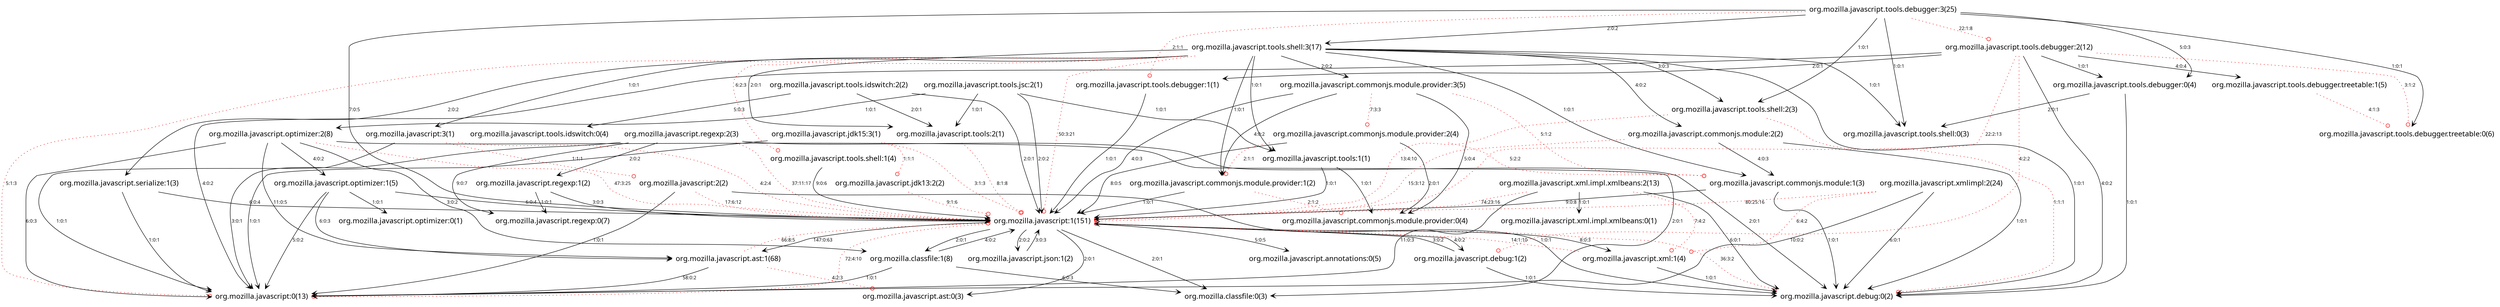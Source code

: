 digraph Restructuring_LP { 
 node [shape=plaintext, fontname=Skia, fontsize=16] 
edge [fontname=Skia, fontsize = 10];
45[ label="org.mozilla.javascript:1(151)"];
44[ label="org.mozilla.javascript.tools:2(1)"];
43[ label="org.mozilla.javascript:2(2)"];
42[ label="org.mozilla.javascript.json:1(2)"];
41[ label="org.mozilla.javascript.xmlimpl:2(24)"];
40[ label="org.mozilla.javascript.ast:0(3)"];
39[ label="org.mozilla.javascript.tools.shell:0(3)"];
38[ label="org.mozilla.javascript.regexp:2(3)"];
37[ label="org.mozilla.javascript.optimizer:0(1)"];
36[ label="org.mozilla.javascript.tools.idswitch:0(4)"];
35[ label="org.mozilla.javascript.xml.impl.xmlbeans:2(13)"];
34[ label="org.mozilla.javascript.tools.debugger.treetable:1(5)"];
33[ label="org.mozilla.javascript.tools.idswitch:2(2)"];
32[ label="org.mozilla.javascript:3(1)"];
31[ label="org.mozilla.javascript.tools.shell:3(17)"];
30[ label="org.mozilla.javascript.ast:1(68)"];
29[ label="org.mozilla.javascript.commonjs.module.provider:3(5)"];
28[ label="org.mozilla.javascript.annotations:0(5)"];
27[ label="org.mozilla.javascript.regexp:1(2)"];
26[ label="org.mozilla.javascript.xml.impl.xmlbeans:0(1)"];
25[ label="org.mozilla.javascript.xml:1(4)"];
24[ label="org.mozilla.javascript.jdk13:2(2)"];
23[ label="org.mozilla.javascript.commonjs.module.provider:0(4)"];
22[ label="org.mozilla.javascript.tools.debugger:3(25)"];
21[ label="org.mozilla.classfile:1(8)"];
20[ label="org.mozilla.javascript.commonjs.module.provider:2(4)"];
19[ label="org.mozilla.javascript.optimizer:2(8)"];
18[ label="org.mozilla.javascript.commonjs.module:2(2)"];
17[ label="org.mozilla.javascript.debug:0(2)"];
16[ label="org.mozilla.javascript.tools.debugger:1(1)"];
15[ label="org.mozilla.javascript.tools.debugger.treetable:0(6)"];
14[ label="org.mozilla.javascript.tools.shell:2(3)"];
13[ label="org.mozilla.javascript.tools.debugger:2(12)"];
12[ label="org.mozilla.javascript.tools.shell:1(4)"];
11[ label="org.mozilla.javascript.tools:1(1)"];
10[ label="org.mozilla.javascript.commonjs.module.provider:1(2)"];
9[ label="org.mozilla.javascript.jdk15:3(1)"];
8[ label="org.mozilla.javascript.commonjs.module:1(3)"];
7[ label="org.mozilla.javascript.tools.jsc:2(1)"];
6[ label="org.mozilla.javascript.serialize:1(3)"];
5[ label="org.mozilla.javascript.regexp:0(7)"];
4[ label="org.mozilla.javascript:0(13)"];
3[ label="org.mozilla.classfile:0(3)"];
2[ label="org.mozilla.javascript.tools.debugger:0(4)"];
1[ label="org.mozilla.javascript.debug:1(2)"];
0[ label="org.mozilla.javascript.optimizer:1(5)"];
0->4[color="black", arrowhead="vee", label = "5:0:2"];
0->45[color="black", arrowhead="vee", label = "6:0:4"];
0->30[color="black", arrowhead="vee", label = "6:0:3"];
0->37[color="black", arrowhead="vee", label = "1:0:1"];
1->17[color="black", arrowhead="vee", label = "1:0:1"];
1->45[color="black", arrowhead="vee", label = "3:0:2"];
2->17[color="black", arrowhead="vee", label = "1:0:1"];
2->39[color="black", arrowhead="vee", label = "2:0:1"];
6->45[color="black", arrowhead="vee", label = "6:0:4"];
6->4[color="black", arrowhead="vee", label = "1:0:1"];
7->19[color="black", arrowhead="vee", label = "1:0:1"];
7->45[color="black", arrowhead="vee", label = "2:0:2"];
7->44[color="black", arrowhead="vee", label = "1:0:1"];
7->11[color="black", arrowhead="vee", label = "1:0:1"];
8->45[color="black", arrowhead="vee", label = "9:0:8"];
8->17[color="black", arrowhead="vee", label = "1:0:1"];
9->45[color="red",  arrowhead="odot", style="dotted", label = "3:1:3"];
9->4[color="black", arrowhead="vee", label = "1:0:1"];
9->24[color="red",  arrowhead="odot", style="dotted", label = "1:1:1"];
10->23[color="red",  arrowhead="odot", style="dotted", label = "2:1:2"];
10->45[color="black", arrowhead="vee", label = "1:0:1"];
11->45[color="black", arrowhead="vee", label = "1:0:1"];
11->23[color="black", arrowhead="vee", label = "1:0:1"];
12->45[color="black", arrowhead="vee", label = "9:0:6"];
13->4[color="black", arrowhead="vee", label = "4:0:2"];
13->45[color="red",  arrowhead="odot", style="dotted", label = "22:2:13"];
13->17[color="black", arrowhead="vee", label = "4:0:2"];
13->15[color="red",  arrowhead="odot", style="dotted", label = "3:1:2"];
13->34[color="black", arrowhead="vee", label = "4:0:4"];
13->1[color="red",  arrowhead="odot", style="dotted", label = "4:2:2"];
13->16[color="black", arrowhead="vee", label = "2:0:1"];
13->2[color="black", arrowhead="vee", label = "1:0:1"];
14->45[color="red",  arrowhead="odot", style="dotted", label = "13:4:10"];
14->17[color="red",  arrowhead="odot", style="dotted", label = "1:1:1"];
16->45[color="black", arrowhead="vee", label = "1:0:1"];
18->45[color="red",  arrowhead="odot", style="dotted", label = "15:3:12"];
18->8[color="black", arrowhead="vee", label = "4:0:3"];
18->17[color="black", arrowhead="vee", label = "1:0:1"];
19->45[color="red",  arrowhead="odot", style="dotted", label = "47:3:25"];
19->4[color="black", arrowhead="vee", label = "6:0:3"];
19->30[color="black", arrowhead="vee", label = "11:0:5"];
19->0[color="black", arrowhead="vee", label = "4:0:2"];
19->21[color="black", arrowhead="vee", label = "3:0:2"];
19->3[color="black", arrowhead="vee", label = "2:0:1"];
20->8[color="red",  arrowhead="odot", style="dotted", label = "5:2:2"];
20->45[color="black", arrowhead="vee", label = "8:0:5"];
20->10[color="red",  arrowhead="odot", style="dotted", label = "2:1:1"];
20->23[color="black", arrowhead="vee", label = "2:0:1"];
21->4[color="black", arrowhead="vee", label = "1:0:1"];
21->3[color="black", arrowhead="vee", label = "6:0:3"];
21->45[color="black", arrowhead="vee", label = "4:0:2"];
22->45[color="black", arrowhead="vee", label = "7:0:5"];
22->16[color="red",  arrowhead="odot", style="dotted", label = "2:1:1"];
22->2[color="black", arrowhead="vee", label = "5:0:3"];
22->13[color="red",  arrowhead="odot", style="dotted", label = "22:1:8"];
22->39[color="black", arrowhead="vee", label = "1:0:1"];
22->31[color="black", arrowhead="vee", label = "2:0:2"];
22->14[color="black", arrowhead="vee", label = "1:0:1"];
22->15[color="black", arrowhead="vee", label = "1:0:1"];
24->45[color="red",  arrowhead="odot", style="dotted", label = "9:1:6"];
25->45[color="red",  arrowhead="odot", style="dotted", label = "14:1:10"];
25->17[color="black", arrowhead="vee", label = "1:0:1"];
27->45[color="black", arrowhead="vee", label = "3:0:3"];
27->5[color="black", arrowhead="vee", label = "1:0:1"];
29->20[color="red",  arrowhead="odot", style="dotted", label = "7:3:3"];
29->45[color="black", arrowhead="vee", label = "4:0:3"];
29->8[color="red",  arrowhead="odot", style="dotted", label = "5:1:2"];
29->23[color="black", arrowhead="vee", label = "5:0:4"];
29->10[color="black", arrowhead="vee", label = "4:0:2"];
30->45[color="red",  arrowhead="odot", style="dotted", label = "66:8:5"];
30->4[color="black", arrowhead="vee", label = "58:0:2"];
30->40[color="red",  arrowhead="odot", style="dotted", label = "4:2:3"];
31->45[color="red",  arrowhead="odot", style="dotted", label = "50:3:21"];
31->39[color="black", arrowhead="vee", label = "1:0:1"];
31->4[color="red",  arrowhead="odot", style="dotted", label = "5:1:3"];
31->12[color="red",  arrowhead="odot", style="dotted", label = "6:2:3"];
31->18[color="black", arrowhead="vee", label = "4:0:2"];
31->44[color="black", arrowhead="vee", label = "2:0:1"];
31->14[color="black", arrowhead="vee", label = "3:0:3"];
31->11[color="black", arrowhead="vee", label = "1:0:1"];
31->17[color="black", arrowhead="vee", label = "1:0:1"];
31->6[color="black", arrowhead="vee", label = "2:0:2"];
31->29[color="black", arrowhead="vee", label = "2:0:2"];
31->10[color="black", arrowhead="vee", label = "1:0:1"];
31->8[color="black", arrowhead="vee", label = "1:0:1"];
31->32[color="black", arrowhead="vee", label = "1:0:1"];
32->45[color="red",  arrowhead="odot", style="dotted", label = "4:2:4"];
32->4[color="black", arrowhead="vee", label = "1:0:1"];
32->43[color="red",  arrowhead="odot", style="dotted", label = "1:1:1"];
33->44[color="black", arrowhead="vee", label = "2:0:1"];
33->36[color="black", arrowhead="vee", label = "5:0:3"];
33->45[color="black", arrowhead="vee", label = "2:0:1"];
34->15[color="red",  arrowhead="odot", style="dotted", label = "4:1:3"];
35->45[color="red",  arrowhead="odot", style="dotted", label = "74:23:16"];
35->25[color="red",  arrowhead="odot", style="dotted", label = "7:4:2"];
35->17[color="black", arrowhead="vee", label = "6:0:1"];
35->4[color="black", arrowhead="vee", label = "11:0:3"];
35->26[color="black", arrowhead="vee", label = "1:0:1"];
38->5[color="black", arrowhead="vee", label = "9:0:7"];
38->45[color="red",  arrowhead="odot", style="dotted", label = "37:11:17"];
38->27[color="black", arrowhead="vee", label = "2:0:2"];
38->17[color="black", arrowhead="vee", label = "2:0:1"];
38->4[color="black", arrowhead="vee", label = "3:0:1"];
41->45[color="red",  arrowhead="odot", style="dotted", label = "80:25:16"];
41->17[color="black", arrowhead="vee", label = "6:0:1"];
41->4[color="black", arrowhead="vee", label = "10:0:2"];
41->25[color="red",  arrowhead="odot", style="dotted", label = "6:4:2"];
42->45[color="black", arrowhead="vee", label = "3:0:3"];
43->45[color="red",  arrowhead="odot", style="dotted", label = "17:6:12"];
43->17[color="black", arrowhead="vee", label = "1:0:1"];
43->4[color="black", arrowhead="vee", label = "1:0:1"];
44->45[color="red",  arrowhead="odot", style="dotted", label = "8:1:8"];
45->17[color="red",  arrowhead="odot", style="dotted", label = "36:3:2"];
45->4[color="red",  arrowhead="odot", style="dotted", label = "72:4:10"];
45->25[color="black", arrowhead="vee", label = "8:0:3"];
45->30[color="black", arrowhead="vee", label = "147:0:63"];
45->1[color="black", arrowhead="vee", label = "4:0:2"];
45->40[color="black", arrowhead="vee", label = "2:0:1"];
45->21[color="black", arrowhead="vee", label = "2:0:1"];
45->3[color="black", arrowhead="vee", label = "2:0:1"];
45->28[color="black", arrowhead="vee", label = "5:0:5"];
45->42[color="black", arrowhead="vee", label = "2:0:2"]
}